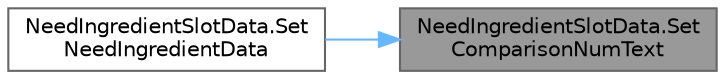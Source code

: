digraph "NeedIngredientSlotData.SetComparisonNumText"
{
 // LATEX_PDF_SIZE
  bgcolor="transparent";
  edge [fontname=Helvetica,fontsize=10,labelfontname=Helvetica,labelfontsize=10];
  node [fontname=Helvetica,fontsize=10,shape=box,height=0.2,width=0.4];
  rankdir="RL";
  Node1 [id="Node000001",label="NeedIngredientSlotData.Set\lComparisonNumText",height=0.2,width=0.4,color="gray40", fillcolor="grey60", style="filled", fontcolor="black",tooltip=" "];
  Node1 -> Node2 [id="edge1_Node000001_Node000002",dir="back",color="steelblue1",style="solid",tooltip=" "];
  Node2 [id="Node000002",label="NeedIngredientSlotData.Set\lNeedIngredientData",height=0.2,width=0.4,color="grey40", fillcolor="white", style="filled",URL="$class_need_ingredient_slot_data.html#a6c345236956655fb7787c021333ac019",tooltip=" "];
}
